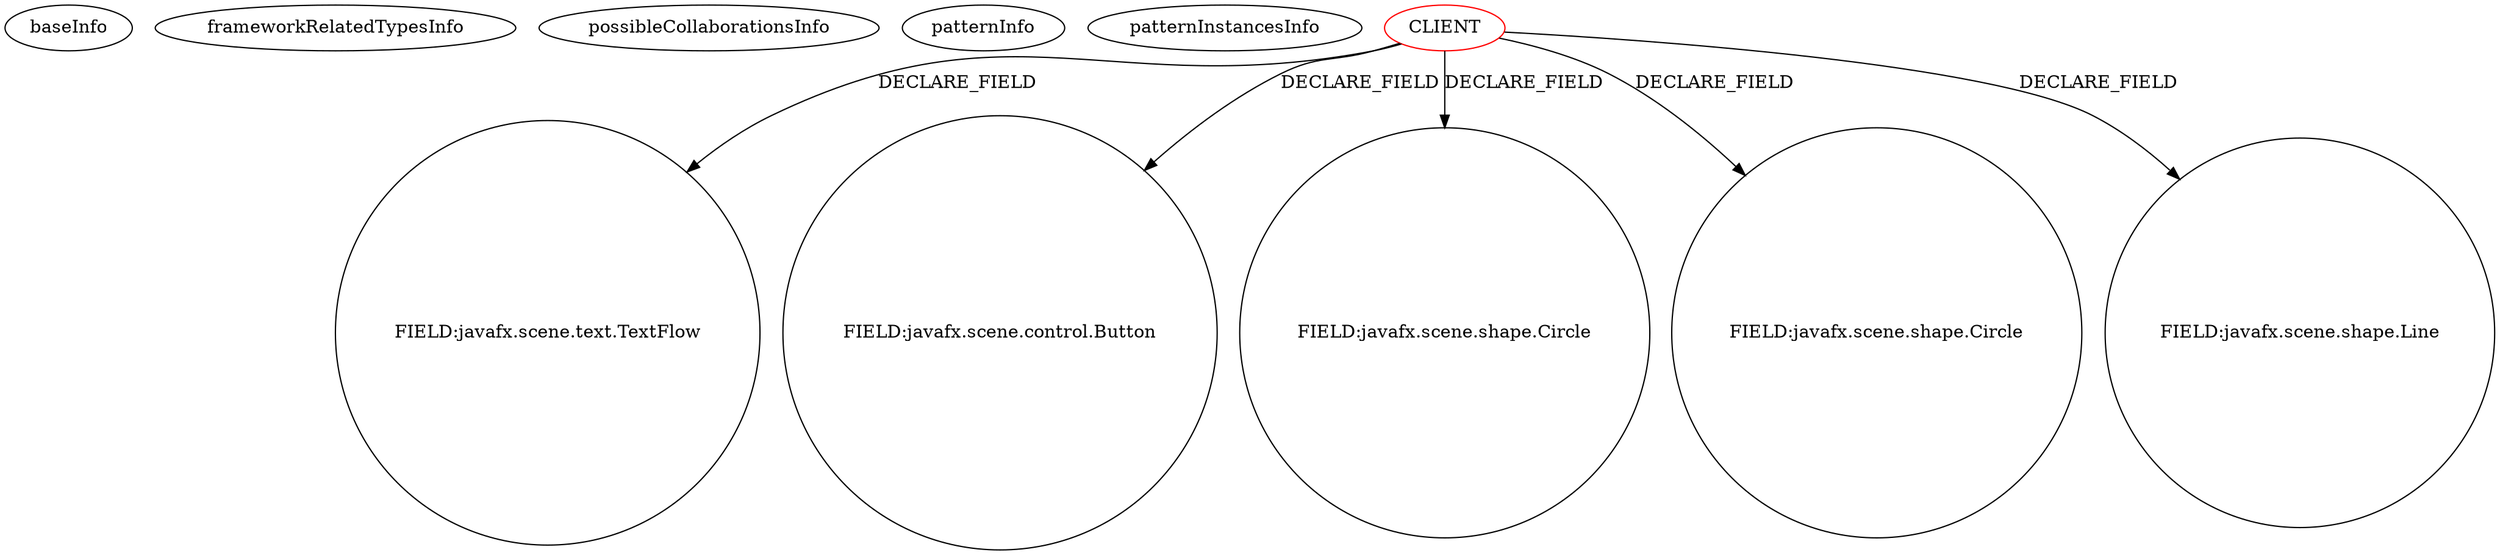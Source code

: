 digraph {
baseInfo[graphId=2997,category="pattern",isAnonymous=false,possibleRelation=false]
frameworkRelatedTypesInfo[]
possibleCollaborationsInfo[]
patternInfo[frequency=3.0,patternRootClient=0]
patternInstancesInfo[0="josesoler7-agendavital~/josesoler7-agendavital/agendavital-master/src/agendavital/vista/FXMLNoticiaController.java~FXMLNoticiaController~3377",1="josesoler7-agendavital~/josesoler7-agendavital/agendavital-master/src/agendavital/vista/FXMLRegistroController.java~FXMLRegistroController~3372",2="josesoler7-agendavital~/josesoler7-agendavital/agendavital-master/src/agendavital/vista/FXMLMomentoController.java~FXMLMomentoController~3370"]
24[label="FIELD:javafx.scene.text.TextFlow",vertexType="FIELD_DECLARATION",isFrameworkType=false,shape=circle]
0[label="CLIENT",vertexType="ROOT_CLIENT_CLASS_DECLARATION",isFrameworkType=false,color=red]
4[label="FIELD:javafx.scene.control.Button",vertexType="FIELD_DECLARATION",isFrameworkType=false,shape=circle]
12[label="FIELD:javafx.scene.shape.Circle",vertexType="FIELD_DECLARATION",isFrameworkType=false,shape=circle]
14[label="FIELD:javafx.scene.shape.Circle",vertexType="FIELD_DECLARATION",isFrameworkType=false,shape=circle]
16[label="FIELD:javafx.scene.shape.Line",vertexType="FIELD_DECLARATION",isFrameworkType=false,shape=circle]
0->24[label="DECLARE_FIELD"]
0->14[label="DECLARE_FIELD"]
0->12[label="DECLARE_FIELD"]
0->16[label="DECLARE_FIELD"]
0->4[label="DECLARE_FIELD"]
}
